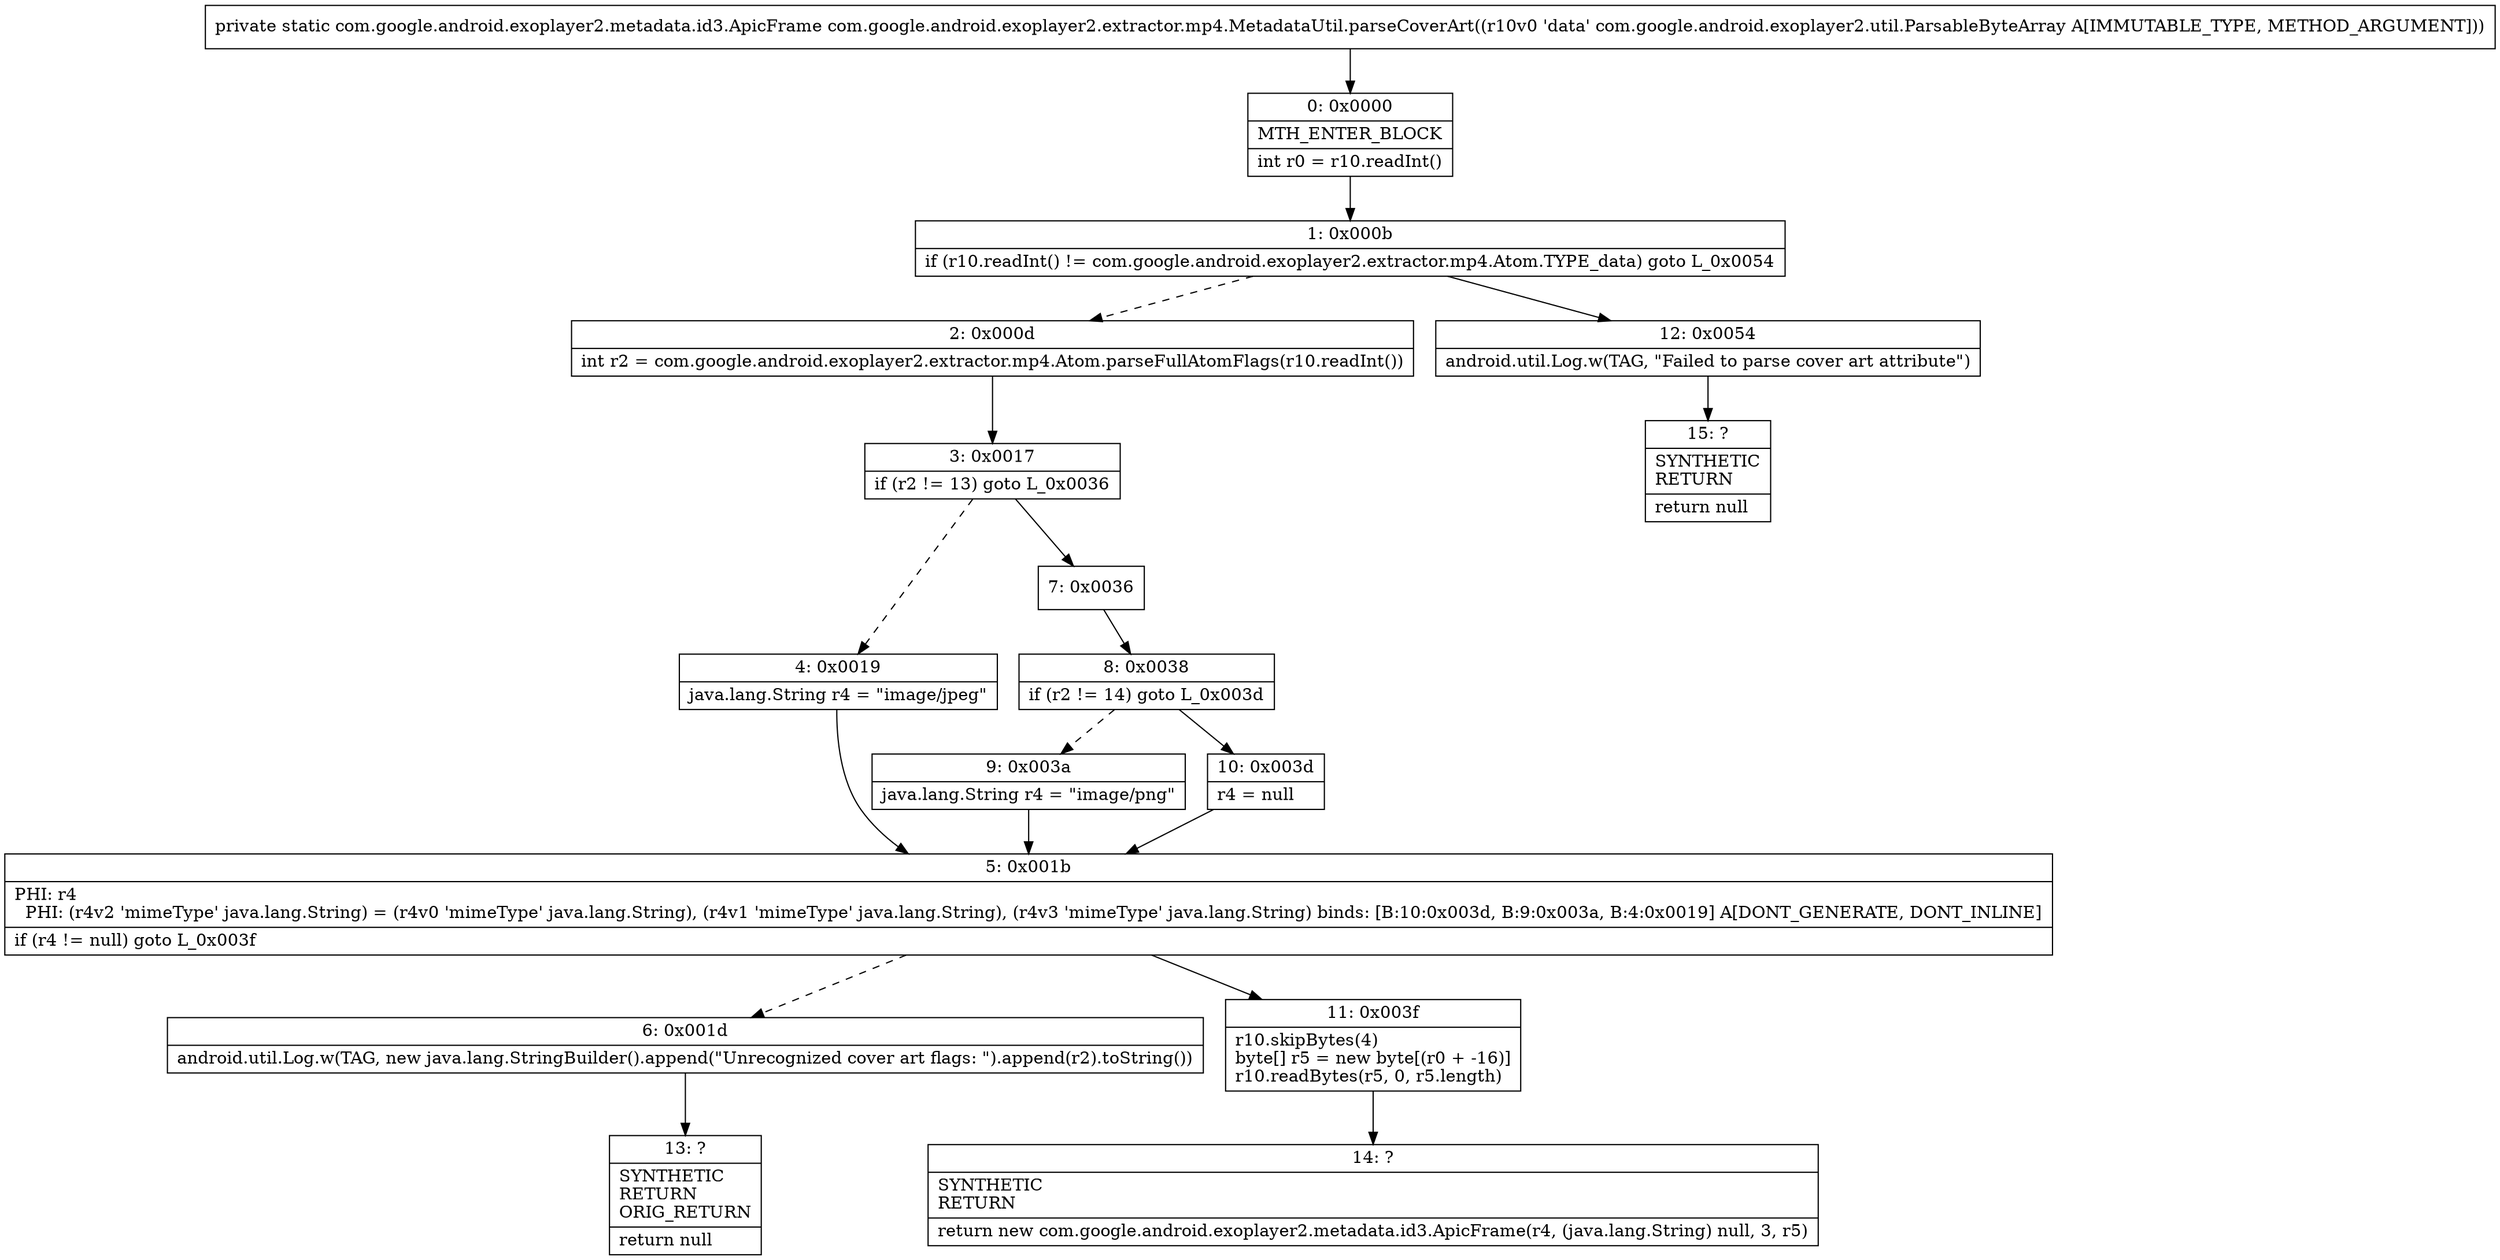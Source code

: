 digraph "CFG forcom.google.android.exoplayer2.extractor.mp4.MetadataUtil.parseCoverArt(Lcom\/google\/android\/exoplayer2\/util\/ParsableByteArray;)Lcom\/google\/android\/exoplayer2\/metadata\/id3\/ApicFrame;" {
Node_0 [shape=record,label="{0\:\ 0x0000|MTH_ENTER_BLOCK\l|int r0 = r10.readInt()\l}"];
Node_1 [shape=record,label="{1\:\ 0x000b|if (r10.readInt() != com.google.android.exoplayer2.extractor.mp4.Atom.TYPE_data) goto L_0x0054\l}"];
Node_2 [shape=record,label="{2\:\ 0x000d|int r2 = com.google.android.exoplayer2.extractor.mp4.Atom.parseFullAtomFlags(r10.readInt())\l}"];
Node_3 [shape=record,label="{3\:\ 0x0017|if (r2 != 13) goto L_0x0036\l}"];
Node_4 [shape=record,label="{4\:\ 0x0019|java.lang.String r4 = \"image\/jpeg\"\l}"];
Node_5 [shape=record,label="{5\:\ 0x001b|PHI: r4 \l  PHI: (r4v2 'mimeType' java.lang.String) = (r4v0 'mimeType' java.lang.String), (r4v1 'mimeType' java.lang.String), (r4v3 'mimeType' java.lang.String) binds: [B:10:0x003d, B:9:0x003a, B:4:0x0019] A[DONT_GENERATE, DONT_INLINE]\l|if (r4 != null) goto L_0x003f\l}"];
Node_6 [shape=record,label="{6\:\ 0x001d|android.util.Log.w(TAG, new java.lang.StringBuilder().append(\"Unrecognized cover art flags: \").append(r2).toString())\l}"];
Node_7 [shape=record,label="{7\:\ 0x0036}"];
Node_8 [shape=record,label="{8\:\ 0x0038|if (r2 != 14) goto L_0x003d\l}"];
Node_9 [shape=record,label="{9\:\ 0x003a|java.lang.String r4 = \"image\/png\"\l}"];
Node_10 [shape=record,label="{10\:\ 0x003d|r4 = null\l}"];
Node_11 [shape=record,label="{11\:\ 0x003f|r10.skipBytes(4)\lbyte[] r5 = new byte[(r0 + \-16)]\lr10.readBytes(r5, 0, r5.length)\l}"];
Node_12 [shape=record,label="{12\:\ 0x0054|android.util.Log.w(TAG, \"Failed to parse cover art attribute\")\l}"];
Node_13 [shape=record,label="{13\:\ ?|SYNTHETIC\lRETURN\lORIG_RETURN\l|return null\l}"];
Node_14 [shape=record,label="{14\:\ ?|SYNTHETIC\lRETURN\l|return new com.google.android.exoplayer2.metadata.id3.ApicFrame(r4, (java.lang.String) null, 3, r5)\l}"];
Node_15 [shape=record,label="{15\:\ ?|SYNTHETIC\lRETURN\l|return null\l}"];
MethodNode[shape=record,label="{private static com.google.android.exoplayer2.metadata.id3.ApicFrame com.google.android.exoplayer2.extractor.mp4.MetadataUtil.parseCoverArt((r10v0 'data' com.google.android.exoplayer2.util.ParsableByteArray A[IMMUTABLE_TYPE, METHOD_ARGUMENT])) }"];
MethodNode -> Node_0;
Node_0 -> Node_1;
Node_1 -> Node_2[style=dashed];
Node_1 -> Node_12;
Node_2 -> Node_3;
Node_3 -> Node_4[style=dashed];
Node_3 -> Node_7;
Node_4 -> Node_5;
Node_5 -> Node_6[style=dashed];
Node_5 -> Node_11;
Node_6 -> Node_13;
Node_7 -> Node_8;
Node_8 -> Node_9[style=dashed];
Node_8 -> Node_10;
Node_9 -> Node_5;
Node_10 -> Node_5;
Node_11 -> Node_14;
Node_12 -> Node_15;
}

